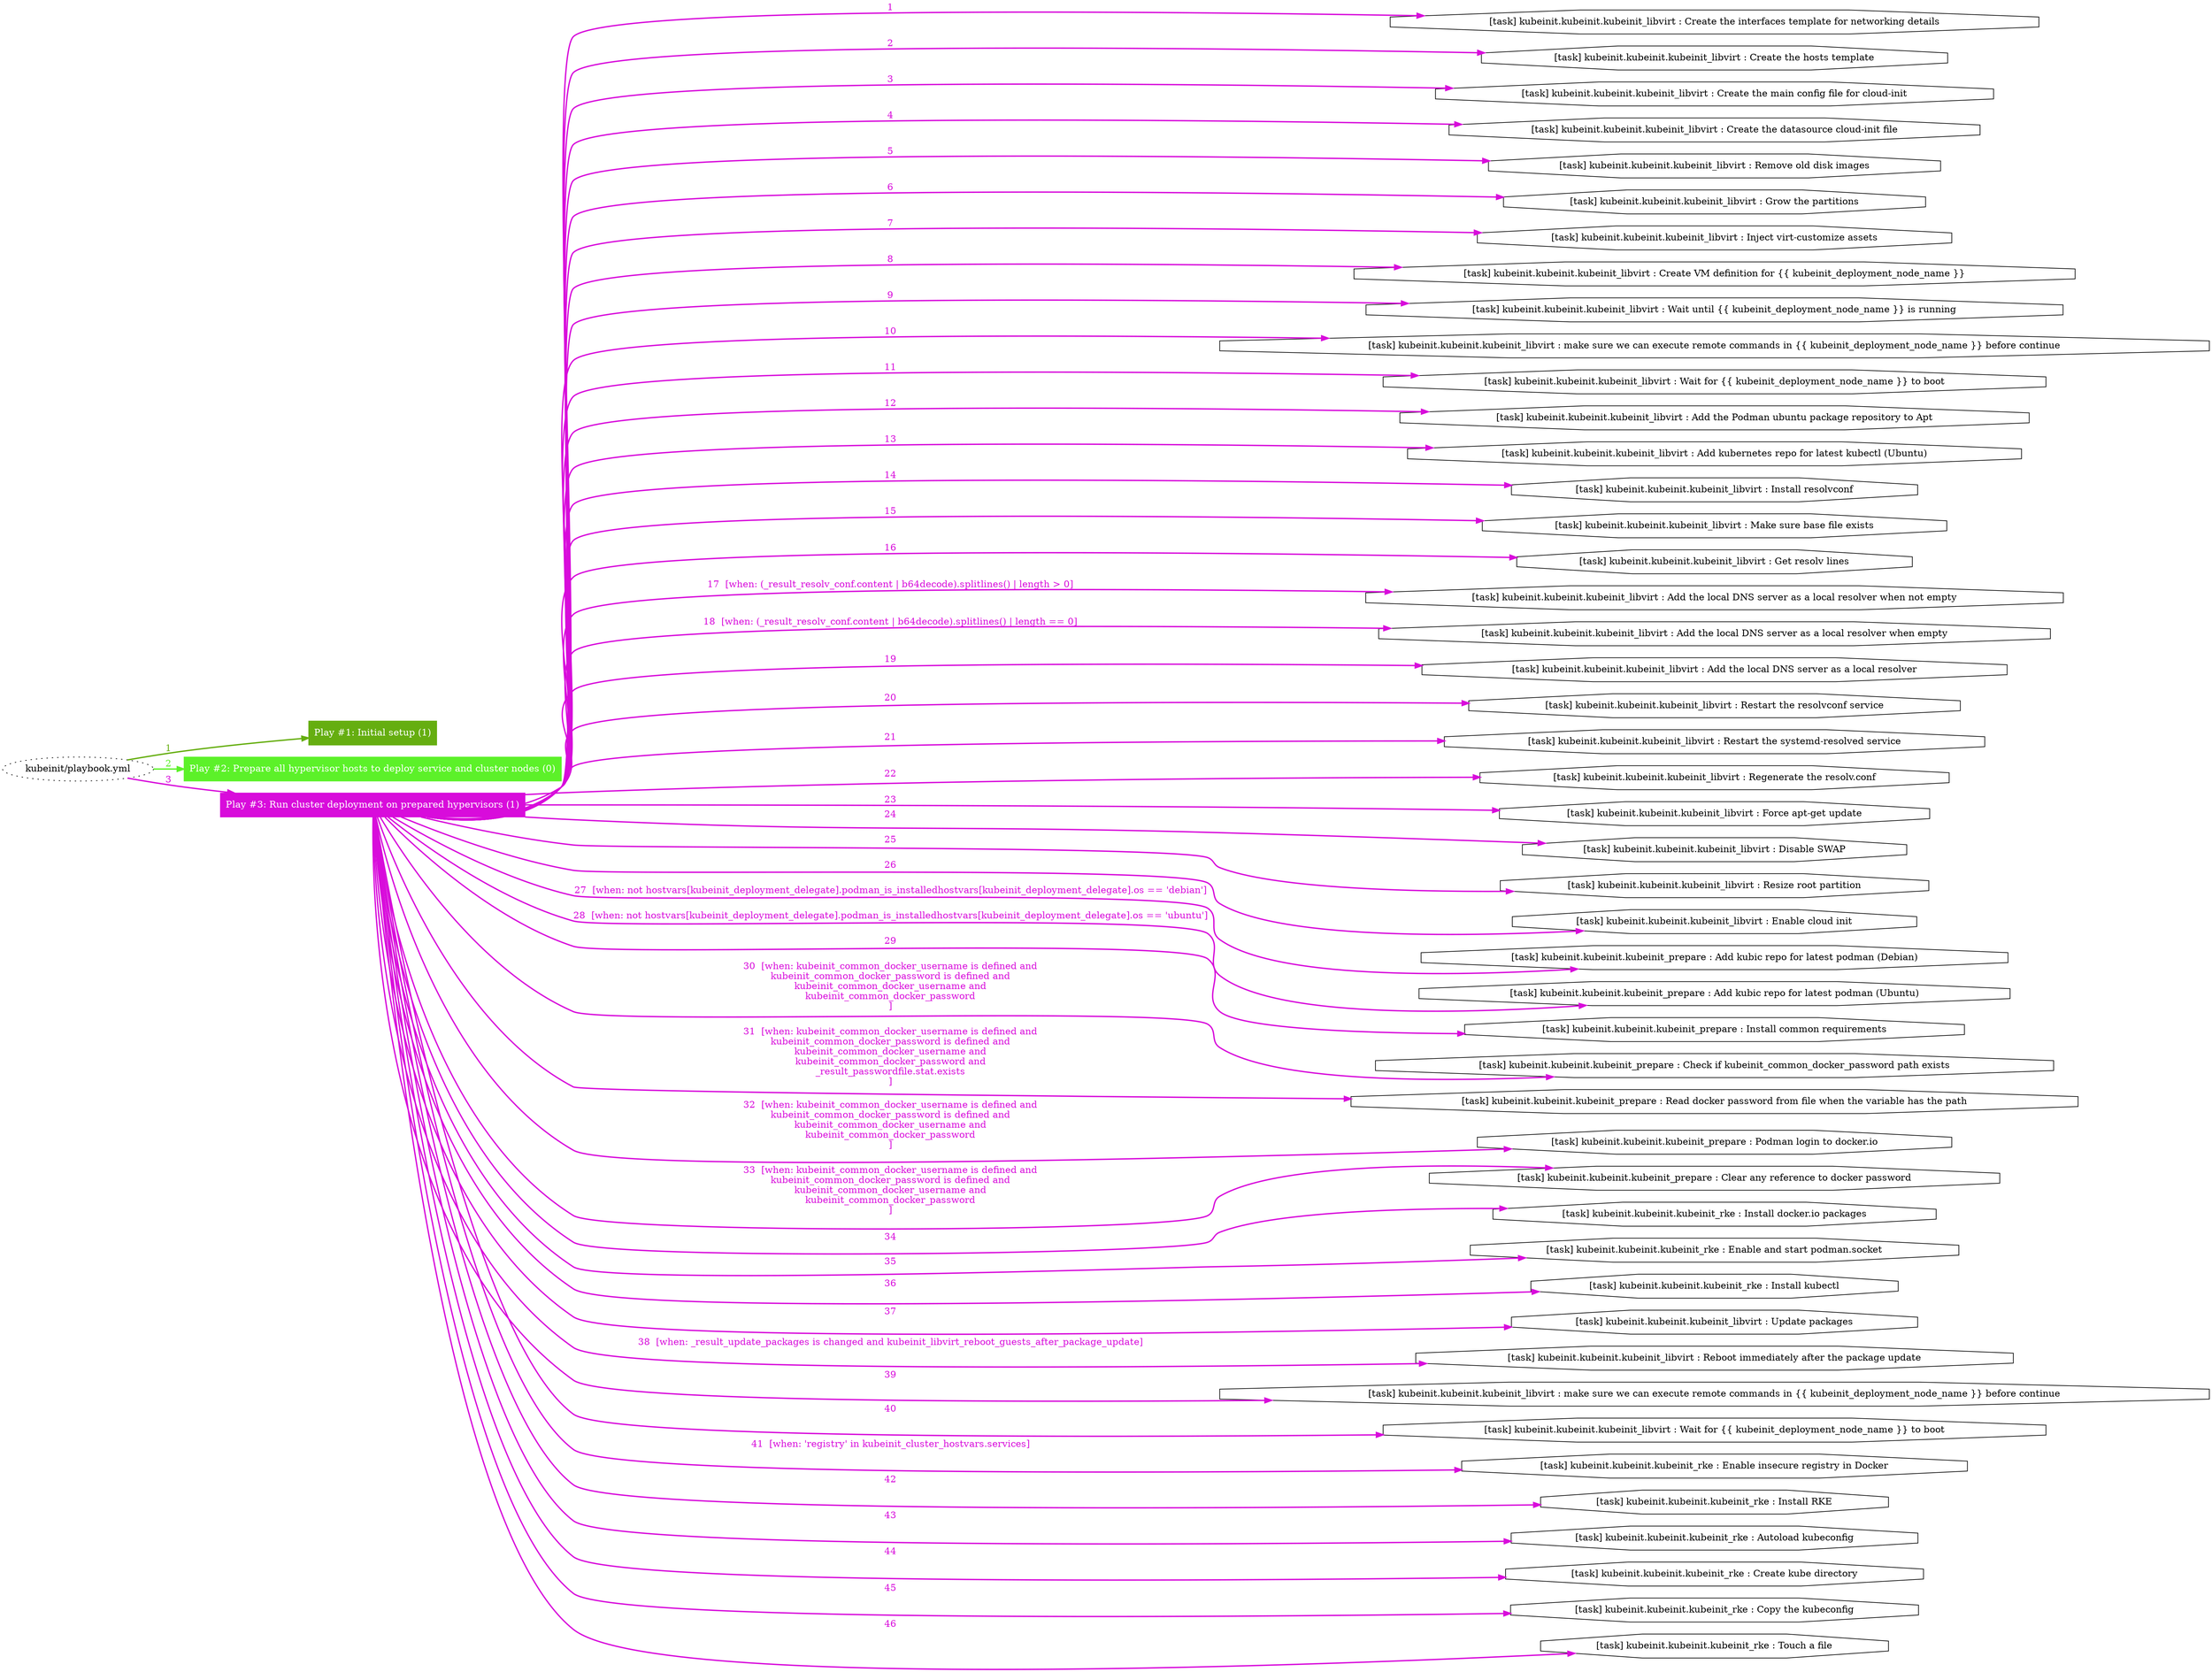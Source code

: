 digraph "kubeinit/playbook.yml "{
	graph [concentrate=true ordering=in rankdir=LR ratio=fill]
	edge [esep=5 sep=10]
	"kubeinit/playbook.yml" [id=root_node style=dotted]
	subgraph "Play #1: Initial setup (1) "{
		"Play #1: Initial setup (1)" [color="#65ae10" fontcolor="#ffffff" id="play_c07d5aa7-c6ce-4e37-bd6f-b4504a38bc75" shape=box style=filled tooltip=localhost]
		"kubeinit/playbook.yml" -> "Play #1: Initial setup (1)" [label=1 color="#65ae10" fontcolor="#65ae10" id="edge_9b44bac6-4543-41a5-8fc7-d7088017e7b1" style=bold]
	}
	subgraph "Play #2: Prepare all hypervisor hosts to deploy service and cluster nodes (0) "{
		"Play #2: Prepare all hypervisor hosts to deploy service and cluster nodes (0)" [color="#5cf129" fontcolor="#ffffff" id="play_2e40d09a-eb04-4006-b14e-2e54177b2ce5" shape=box style=filled tooltip=""]
		"kubeinit/playbook.yml" -> "Play #2: Prepare all hypervisor hosts to deploy service and cluster nodes (0)" [label=2 color="#5cf129" fontcolor="#5cf129" id="edge_8a71aac3-44c8-4005-b67f-82fdd86662b0" style=bold]
	}
	subgraph "Play #3: Run cluster deployment on prepared hypervisors (1) "{
		"Play #3: Run cluster deployment on prepared hypervisors (1)" [color="#d80cdb" fontcolor="#ffffff" id="play_62dbe7dc-d86d-4567-b332-2e758ae8db63" shape=box style=filled tooltip=localhost]
		"kubeinit/playbook.yml" -> "Play #3: Run cluster deployment on prepared hypervisors (1)" [label=3 color="#d80cdb" fontcolor="#d80cdb" id="edge_7effc613-b787-4564-bd04-e510c5350e4f" style=bold]
		"task_8211b421-31de-4ff8-8b83-499608f4374c" [label="[task] kubeinit.kubeinit.kubeinit_libvirt : Create the interfaces template for networking details" id="task_8211b421-31de-4ff8-8b83-499608f4374c" shape=octagon tooltip="[task] kubeinit.kubeinit.kubeinit_libvirt : Create the interfaces template for networking details"]
		"Play #3: Run cluster deployment on prepared hypervisors (1)" -> "task_8211b421-31de-4ff8-8b83-499608f4374c" [label=1 color="#d80cdb" fontcolor="#d80cdb" id="edge_dc881150-4096-44b4-bc10-d3662fe0eec1" style=bold]
		"task_0a9773c1-4edf-436d-893f-126219ed5c95" [label="[task] kubeinit.kubeinit.kubeinit_libvirt : Create the hosts template" id="task_0a9773c1-4edf-436d-893f-126219ed5c95" shape=octagon tooltip="[task] kubeinit.kubeinit.kubeinit_libvirt : Create the hosts template"]
		"Play #3: Run cluster deployment on prepared hypervisors (1)" -> "task_0a9773c1-4edf-436d-893f-126219ed5c95" [label=2 color="#d80cdb" fontcolor="#d80cdb" id="edge_7d2636c6-d339-4a34-b49f-f65da84e36a0" style=bold]
		"task_e2a3caa8-2b9e-4016-9387-467c1a0bb6e2" [label="[task] kubeinit.kubeinit.kubeinit_libvirt : Create the main config file for cloud-init" id="task_e2a3caa8-2b9e-4016-9387-467c1a0bb6e2" shape=octagon tooltip="[task] kubeinit.kubeinit.kubeinit_libvirt : Create the main config file for cloud-init"]
		"Play #3: Run cluster deployment on prepared hypervisors (1)" -> "task_e2a3caa8-2b9e-4016-9387-467c1a0bb6e2" [label=3 color="#d80cdb" fontcolor="#d80cdb" id="edge_8ea1a16f-e418-4c6d-952f-25dda0d632ab" style=bold]
		"task_c541582c-71a1-47dc-ad21-6e19438a8ee9" [label="[task] kubeinit.kubeinit.kubeinit_libvirt : Create the datasource cloud-init file" id="task_c541582c-71a1-47dc-ad21-6e19438a8ee9" shape=octagon tooltip="[task] kubeinit.kubeinit.kubeinit_libvirt : Create the datasource cloud-init file"]
		"Play #3: Run cluster deployment on prepared hypervisors (1)" -> "task_c541582c-71a1-47dc-ad21-6e19438a8ee9" [label=4 color="#d80cdb" fontcolor="#d80cdb" id="edge_7102cc97-b059-49e7-b42a-efc3b68cdca6" style=bold]
		"task_d54c4cd2-c8ef-4fbf-8ff9-cc2bcbff45db" [label="[task] kubeinit.kubeinit.kubeinit_libvirt : Remove old disk images" id="task_d54c4cd2-c8ef-4fbf-8ff9-cc2bcbff45db" shape=octagon tooltip="[task] kubeinit.kubeinit.kubeinit_libvirt : Remove old disk images"]
		"Play #3: Run cluster deployment on prepared hypervisors (1)" -> "task_d54c4cd2-c8ef-4fbf-8ff9-cc2bcbff45db" [label=5 color="#d80cdb" fontcolor="#d80cdb" id="edge_b1133310-3a27-4319-8738-980e1007f6f6" style=bold]
		"task_7c40edb6-5b2f-49b1-b7cf-e1a1463c9b2f" [label="[task] kubeinit.kubeinit.kubeinit_libvirt : Grow the partitions" id="task_7c40edb6-5b2f-49b1-b7cf-e1a1463c9b2f" shape=octagon tooltip="[task] kubeinit.kubeinit.kubeinit_libvirt : Grow the partitions"]
		"Play #3: Run cluster deployment on prepared hypervisors (1)" -> "task_7c40edb6-5b2f-49b1-b7cf-e1a1463c9b2f" [label=6 color="#d80cdb" fontcolor="#d80cdb" id="edge_824578a4-8cd4-4b9e-b24c-baa1464ea53b" style=bold]
		"task_aa9eaca2-a553-40fb-9cab-d17adba576be" [label="[task] kubeinit.kubeinit.kubeinit_libvirt : Inject virt-customize assets" id="task_aa9eaca2-a553-40fb-9cab-d17adba576be" shape=octagon tooltip="[task] kubeinit.kubeinit.kubeinit_libvirt : Inject virt-customize assets"]
		"Play #3: Run cluster deployment on prepared hypervisors (1)" -> "task_aa9eaca2-a553-40fb-9cab-d17adba576be" [label=7 color="#d80cdb" fontcolor="#d80cdb" id="edge_fb58a572-3911-404c-b7a4-b3eae5fe02bd" style=bold]
		"task_699f3db9-ca14-4236-9581-0f76b25f3bfa" [label="[task] kubeinit.kubeinit.kubeinit_libvirt : Create VM definition for {{ kubeinit_deployment_node_name }}" id="task_699f3db9-ca14-4236-9581-0f76b25f3bfa" shape=octagon tooltip="[task] kubeinit.kubeinit.kubeinit_libvirt : Create VM definition for {{ kubeinit_deployment_node_name }}"]
		"Play #3: Run cluster deployment on prepared hypervisors (1)" -> "task_699f3db9-ca14-4236-9581-0f76b25f3bfa" [label=8 color="#d80cdb" fontcolor="#d80cdb" id="edge_7e074121-1159-4e1f-85eb-042c8574e304" style=bold]
		"task_f7432d93-9bc7-44a4-b653-66df3269f5fc" [label="[task] kubeinit.kubeinit.kubeinit_libvirt : Wait until {{ kubeinit_deployment_node_name }} is running" id="task_f7432d93-9bc7-44a4-b653-66df3269f5fc" shape=octagon tooltip="[task] kubeinit.kubeinit.kubeinit_libvirt : Wait until {{ kubeinit_deployment_node_name }} is running"]
		"Play #3: Run cluster deployment on prepared hypervisors (1)" -> "task_f7432d93-9bc7-44a4-b653-66df3269f5fc" [label=9 color="#d80cdb" fontcolor="#d80cdb" id="edge_8987fd19-b702-4700-800a-ae7054c77039" style=bold]
		"task_aaf77f95-f825-440a-8451-65393c120f28" [label="[task] kubeinit.kubeinit.kubeinit_libvirt : make sure we can execute remote commands in {{ kubeinit_deployment_node_name }} before continue" id="task_aaf77f95-f825-440a-8451-65393c120f28" shape=octagon tooltip="[task] kubeinit.kubeinit.kubeinit_libvirt : make sure we can execute remote commands in {{ kubeinit_deployment_node_name }} before continue"]
		"Play #3: Run cluster deployment on prepared hypervisors (1)" -> "task_aaf77f95-f825-440a-8451-65393c120f28" [label=10 color="#d80cdb" fontcolor="#d80cdb" id="edge_4f095d7d-4fc8-479f-9fbe-a12758578b8e" style=bold]
		"task_542b7d6b-5521-48b9-adce-d6dbf6d7acd1" [label="[task] kubeinit.kubeinit.kubeinit_libvirt : Wait for {{ kubeinit_deployment_node_name }} to boot" id="task_542b7d6b-5521-48b9-adce-d6dbf6d7acd1" shape=octagon tooltip="[task] kubeinit.kubeinit.kubeinit_libvirt : Wait for {{ kubeinit_deployment_node_name }} to boot"]
		"Play #3: Run cluster deployment on prepared hypervisors (1)" -> "task_542b7d6b-5521-48b9-adce-d6dbf6d7acd1" [label=11 color="#d80cdb" fontcolor="#d80cdb" id="edge_1ec87fc8-5bbd-4c38-9dc2-bd98fad82a08" style=bold]
		"task_c9dd2a03-72db-436c-9552-0e096b4e0ac7" [label="[task] kubeinit.kubeinit.kubeinit_libvirt : Add the Podman ubuntu package repository to Apt" id="task_c9dd2a03-72db-436c-9552-0e096b4e0ac7" shape=octagon tooltip="[task] kubeinit.kubeinit.kubeinit_libvirt : Add the Podman ubuntu package repository to Apt"]
		"Play #3: Run cluster deployment on prepared hypervisors (1)" -> "task_c9dd2a03-72db-436c-9552-0e096b4e0ac7" [label=12 color="#d80cdb" fontcolor="#d80cdb" id="edge_42a042be-a2bc-4d4a-9d2d-7c6b9899dd58" style=bold]
		"task_492fb22f-1517-4242-a239-975de1abbab1" [label="[task] kubeinit.kubeinit.kubeinit_libvirt : Add kubernetes repo for latest kubectl (Ubuntu)" id="task_492fb22f-1517-4242-a239-975de1abbab1" shape=octagon tooltip="[task] kubeinit.kubeinit.kubeinit_libvirt : Add kubernetes repo for latest kubectl (Ubuntu)"]
		"Play #3: Run cluster deployment on prepared hypervisors (1)" -> "task_492fb22f-1517-4242-a239-975de1abbab1" [label=13 color="#d80cdb" fontcolor="#d80cdb" id="edge_598cf6d9-5bde-4ada-96d8-481db8fe394c" style=bold]
		"task_99d40a85-4a29-4681-9a80-4fbe675798d5" [label="[task] kubeinit.kubeinit.kubeinit_libvirt : Install resolvconf" id="task_99d40a85-4a29-4681-9a80-4fbe675798d5" shape=octagon tooltip="[task] kubeinit.kubeinit.kubeinit_libvirt : Install resolvconf"]
		"Play #3: Run cluster deployment on prepared hypervisors (1)" -> "task_99d40a85-4a29-4681-9a80-4fbe675798d5" [label=14 color="#d80cdb" fontcolor="#d80cdb" id="edge_2ed99d0d-6e70-4583-8484-a1252b2d804c" style=bold]
		"task_21627e10-e7a1-4a18-b2b6-6cfb96bd3e1f" [label="[task] kubeinit.kubeinit.kubeinit_libvirt : Make sure base file exists" id="task_21627e10-e7a1-4a18-b2b6-6cfb96bd3e1f" shape=octagon tooltip="[task] kubeinit.kubeinit.kubeinit_libvirt : Make sure base file exists"]
		"Play #3: Run cluster deployment on prepared hypervisors (1)" -> "task_21627e10-e7a1-4a18-b2b6-6cfb96bd3e1f" [label=15 color="#d80cdb" fontcolor="#d80cdb" id="edge_60ad9e75-0964-4dd2-8bd2-5dc9245bdd66" style=bold]
		"task_d30ab704-66a0-4cdd-9fe2-50ceef9a514c" [label="[task] kubeinit.kubeinit.kubeinit_libvirt : Get resolv lines" id="task_d30ab704-66a0-4cdd-9fe2-50ceef9a514c" shape=octagon tooltip="[task] kubeinit.kubeinit.kubeinit_libvirt : Get resolv lines"]
		"Play #3: Run cluster deployment on prepared hypervisors (1)" -> "task_d30ab704-66a0-4cdd-9fe2-50ceef9a514c" [label=16 color="#d80cdb" fontcolor="#d80cdb" id="edge_aebea21a-46dd-4468-8958-43ecdc418e36" style=bold]
		"task_5f432ea0-6d05-4bce-9525-ea5dbdd10284" [label="[task] kubeinit.kubeinit.kubeinit_libvirt : Add the local DNS server as a local resolver when not empty" id="task_5f432ea0-6d05-4bce-9525-ea5dbdd10284" shape=octagon tooltip="[task] kubeinit.kubeinit.kubeinit_libvirt : Add the local DNS server as a local resolver when not empty"]
		"Play #3: Run cluster deployment on prepared hypervisors (1)" -> "task_5f432ea0-6d05-4bce-9525-ea5dbdd10284" [label="17  [when: (_result_resolv_conf.content | b64decode).splitlines() | length > 0]" color="#d80cdb" fontcolor="#d80cdb" id="edge_8d4e6c01-df12-4ee5-8e31-314b32655d98" style=bold]
		"task_7a7cb1d5-6665-4b36-95b3-5ff63c9830c4" [label="[task] kubeinit.kubeinit.kubeinit_libvirt : Add the local DNS server as a local resolver when empty" id="task_7a7cb1d5-6665-4b36-95b3-5ff63c9830c4" shape=octagon tooltip="[task] kubeinit.kubeinit.kubeinit_libvirt : Add the local DNS server as a local resolver when empty"]
		"Play #3: Run cluster deployment on prepared hypervisors (1)" -> "task_7a7cb1d5-6665-4b36-95b3-5ff63c9830c4" [label="18  [when: (_result_resolv_conf.content | b64decode).splitlines() | length == 0]" color="#d80cdb" fontcolor="#d80cdb" id="edge_860adae6-f322-4997-92bb-7ff14cd85994" style=bold]
		"task_5a4822bd-d519-49b0-aa0c-93aa8dc2dfdb" [label="[task] kubeinit.kubeinit.kubeinit_libvirt : Add the local DNS server as a local resolver" id="task_5a4822bd-d519-49b0-aa0c-93aa8dc2dfdb" shape=octagon tooltip="[task] kubeinit.kubeinit.kubeinit_libvirt : Add the local DNS server as a local resolver"]
		"Play #3: Run cluster deployment on prepared hypervisors (1)" -> "task_5a4822bd-d519-49b0-aa0c-93aa8dc2dfdb" [label=19 color="#d80cdb" fontcolor="#d80cdb" id="edge_27e3cb24-a09d-4b98-98f2-11479ecfee34" style=bold]
		"task_d0454b1d-bc3c-4950-a00f-1cd6ccf6295b" [label="[task] kubeinit.kubeinit.kubeinit_libvirt : Restart the resolvconf service" id="task_d0454b1d-bc3c-4950-a00f-1cd6ccf6295b" shape=octagon tooltip="[task] kubeinit.kubeinit.kubeinit_libvirt : Restart the resolvconf service"]
		"Play #3: Run cluster deployment on prepared hypervisors (1)" -> "task_d0454b1d-bc3c-4950-a00f-1cd6ccf6295b" [label=20 color="#d80cdb" fontcolor="#d80cdb" id="edge_613d189f-b5ef-4c32-8260-0e35e13d61c6" style=bold]
		"task_28108ef5-7912-43db-9b6c-50276f93f14b" [label="[task] kubeinit.kubeinit.kubeinit_libvirt : Restart the systemd-resolved service" id="task_28108ef5-7912-43db-9b6c-50276f93f14b" shape=octagon tooltip="[task] kubeinit.kubeinit.kubeinit_libvirt : Restart the systemd-resolved service"]
		"Play #3: Run cluster deployment on prepared hypervisors (1)" -> "task_28108ef5-7912-43db-9b6c-50276f93f14b" [label=21 color="#d80cdb" fontcolor="#d80cdb" id="edge_62f07c7f-7f58-48ed-8d1b-951aa12ca41b" style=bold]
		"task_e8676d9c-2fed-4fe2-a7ef-6bf4848f402f" [label="[task] kubeinit.kubeinit.kubeinit_libvirt : Regenerate the resolv.conf" id="task_e8676d9c-2fed-4fe2-a7ef-6bf4848f402f" shape=octagon tooltip="[task] kubeinit.kubeinit.kubeinit_libvirt : Regenerate the resolv.conf"]
		"Play #3: Run cluster deployment on prepared hypervisors (1)" -> "task_e8676d9c-2fed-4fe2-a7ef-6bf4848f402f" [label=22 color="#d80cdb" fontcolor="#d80cdb" id="edge_258b4b63-a1d5-4e59-bcf3-c20df2eb7789" style=bold]
		"task_fbb126f6-eec0-40c6-a8bd-80f00abcba9d" [label="[task] kubeinit.kubeinit.kubeinit_libvirt : Force apt-get update" id="task_fbb126f6-eec0-40c6-a8bd-80f00abcba9d" shape=octagon tooltip="[task] kubeinit.kubeinit.kubeinit_libvirt : Force apt-get update"]
		"Play #3: Run cluster deployment on prepared hypervisors (1)" -> "task_fbb126f6-eec0-40c6-a8bd-80f00abcba9d" [label=23 color="#d80cdb" fontcolor="#d80cdb" id="edge_5b6bb2da-8e68-406d-8b40-456c862ac68c" style=bold]
		"task_4b7e021d-73e7-46ed-bfaa-c920e9d4f753" [label="[task] kubeinit.kubeinit.kubeinit_libvirt : Disable SWAP" id="task_4b7e021d-73e7-46ed-bfaa-c920e9d4f753" shape=octagon tooltip="[task] kubeinit.kubeinit.kubeinit_libvirt : Disable SWAP"]
		"Play #3: Run cluster deployment on prepared hypervisors (1)" -> "task_4b7e021d-73e7-46ed-bfaa-c920e9d4f753" [label=24 color="#d80cdb" fontcolor="#d80cdb" id="edge_a972b67c-7ac5-4b11-a987-677880a4e975" style=bold]
		"task_f5b638ea-cf2f-4cbf-843e-f2f708385812" [label="[task] kubeinit.kubeinit.kubeinit_libvirt : Resize root partition" id="task_f5b638ea-cf2f-4cbf-843e-f2f708385812" shape=octagon tooltip="[task] kubeinit.kubeinit.kubeinit_libvirt : Resize root partition"]
		"Play #3: Run cluster deployment on prepared hypervisors (1)" -> "task_f5b638ea-cf2f-4cbf-843e-f2f708385812" [label=25 color="#d80cdb" fontcolor="#d80cdb" id="edge_b8a44326-4e54-4c26-a989-e81676930982" style=bold]
		"task_b78c52ab-f5d1-4bbd-af37-b81deb5c8f7b" [label="[task] kubeinit.kubeinit.kubeinit_libvirt : Enable cloud init" id="task_b78c52ab-f5d1-4bbd-af37-b81deb5c8f7b" shape=octagon tooltip="[task] kubeinit.kubeinit.kubeinit_libvirt : Enable cloud init"]
		"Play #3: Run cluster deployment on prepared hypervisors (1)" -> "task_b78c52ab-f5d1-4bbd-af37-b81deb5c8f7b" [label=26 color="#d80cdb" fontcolor="#d80cdb" id="edge_108ce242-e4e1-4674-8a5f-56fb86db2be7" style=bold]
		"task_942d1288-3fc5-4b42-9d51-21a2314e90ae" [label="[task] kubeinit.kubeinit.kubeinit_prepare : Add kubic repo for latest podman (Debian)" id="task_942d1288-3fc5-4b42-9d51-21a2314e90ae" shape=octagon tooltip="[task] kubeinit.kubeinit.kubeinit_prepare : Add kubic repo for latest podman (Debian)"]
		"Play #3: Run cluster deployment on prepared hypervisors (1)" -> "task_942d1288-3fc5-4b42-9d51-21a2314e90ae" [label="27  [when: not hostvars[kubeinit_deployment_delegate].podman_is_installedhostvars[kubeinit_deployment_delegate].os == 'debian']" color="#d80cdb" fontcolor="#d80cdb" id="edge_68915b28-3682-472c-b194-df6810dc909d" style=bold]
		"task_aa4c37e1-709f-4c2a-a33e-7064809862b4" [label="[task] kubeinit.kubeinit.kubeinit_prepare : Add kubic repo for latest podman (Ubuntu)" id="task_aa4c37e1-709f-4c2a-a33e-7064809862b4" shape=octagon tooltip="[task] kubeinit.kubeinit.kubeinit_prepare : Add kubic repo for latest podman (Ubuntu)"]
		"Play #3: Run cluster deployment on prepared hypervisors (1)" -> "task_aa4c37e1-709f-4c2a-a33e-7064809862b4" [label="28  [when: not hostvars[kubeinit_deployment_delegate].podman_is_installedhostvars[kubeinit_deployment_delegate].os == 'ubuntu']" color="#d80cdb" fontcolor="#d80cdb" id="edge_6f05a56b-d991-4497-8ac2-47afee2093de" style=bold]
		"task_fe90c9ae-8f5a-4717-a7f7-efe4329b9a55" [label="[task] kubeinit.kubeinit.kubeinit_prepare : Install common requirements" id="task_fe90c9ae-8f5a-4717-a7f7-efe4329b9a55" shape=octagon tooltip="[task] kubeinit.kubeinit.kubeinit_prepare : Install common requirements"]
		"Play #3: Run cluster deployment on prepared hypervisors (1)" -> "task_fe90c9ae-8f5a-4717-a7f7-efe4329b9a55" [label=29 color="#d80cdb" fontcolor="#d80cdb" id="edge_1611398d-3c20-45e0-992d-9a598202868a" style=bold]
		"task_5bc3042f-ff68-45f5-915a-c4ecc8fa4675" [label="[task] kubeinit.kubeinit.kubeinit_prepare : Check if kubeinit_common_docker_password path exists" id="task_5bc3042f-ff68-45f5-915a-c4ecc8fa4675" shape=octagon tooltip="[task] kubeinit.kubeinit.kubeinit_prepare : Check if kubeinit_common_docker_password path exists"]
		"Play #3: Run cluster deployment on prepared hypervisors (1)" -> "task_5bc3042f-ff68-45f5-915a-c4ecc8fa4675" [label="30  [when: kubeinit_common_docker_username is defined and
kubeinit_common_docker_password is defined and
kubeinit_common_docker_username and
kubeinit_common_docker_password
]" color="#d80cdb" fontcolor="#d80cdb" id="edge_1353da6b-94ff-4e90-80e2-ee93513434f4" style=bold]
		"task_84cae971-b7d1-4230-9077-4a3606e9f13a" [label="[task] kubeinit.kubeinit.kubeinit_prepare : Read docker password from file when the variable has the path" id="task_84cae971-b7d1-4230-9077-4a3606e9f13a" shape=octagon tooltip="[task] kubeinit.kubeinit.kubeinit_prepare : Read docker password from file when the variable has the path"]
		"Play #3: Run cluster deployment on prepared hypervisors (1)" -> "task_84cae971-b7d1-4230-9077-4a3606e9f13a" [label="31  [when: kubeinit_common_docker_username is defined and
kubeinit_common_docker_password is defined and
kubeinit_common_docker_username and
kubeinit_common_docker_password and
_result_passwordfile.stat.exists
]" color="#d80cdb" fontcolor="#d80cdb" id="edge_a5f3ff6a-95e6-4abc-80d1-18638b28b808" style=bold]
		"task_c474ec04-65fa-446d-b86a-e7584b9527c5" [label="[task] kubeinit.kubeinit.kubeinit_prepare : Podman login to docker.io" id="task_c474ec04-65fa-446d-b86a-e7584b9527c5" shape=octagon tooltip="[task] kubeinit.kubeinit.kubeinit_prepare : Podman login to docker.io"]
		"Play #3: Run cluster deployment on prepared hypervisors (1)" -> "task_c474ec04-65fa-446d-b86a-e7584b9527c5" [label="32  [when: kubeinit_common_docker_username is defined and
kubeinit_common_docker_password is defined and
kubeinit_common_docker_username and
kubeinit_common_docker_password
]" color="#d80cdb" fontcolor="#d80cdb" id="edge_72462d4a-a48e-40f7-9569-4fbfa9ab9c1e" style=bold]
		"task_fef49632-85f3-4510-a239-4f2c564acb43" [label="[task] kubeinit.kubeinit.kubeinit_prepare : Clear any reference to docker password" id="task_fef49632-85f3-4510-a239-4f2c564acb43" shape=octagon tooltip="[task] kubeinit.kubeinit.kubeinit_prepare : Clear any reference to docker password"]
		"Play #3: Run cluster deployment on prepared hypervisors (1)" -> "task_fef49632-85f3-4510-a239-4f2c564acb43" [label="33  [when: kubeinit_common_docker_username is defined and
kubeinit_common_docker_password is defined and
kubeinit_common_docker_username and
kubeinit_common_docker_password
]" color="#d80cdb" fontcolor="#d80cdb" id="edge_8a4b6458-3f65-4e5b-81a4-4ca54387c1f2" style=bold]
		"task_e006b398-603b-4b23-a01c-4cfb51fe4b7f" [label="[task] kubeinit.kubeinit.kubeinit_rke : Install docker.io packages" id="task_e006b398-603b-4b23-a01c-4cfb51fe4b7f" shape=octagon tooltip="[task] kubeinit.kubeinit.kubeinit_rke : Install docker.io packages"]
		"Play #3: Run cluster deployment on prepared hypervisors (1)" -> "task_e006b398-603b-4b23-a01c-4cfb51fe4b7f" [label=34 color="#d80cdb" fontcolor="#d80cdb" id="edge_2cdb9ed8-c159-4ce5-a65c-86b8377560d3" style=bold]
		"task_00e25da7-a3f5-41e1-bc0e-ea3d4d7704ea" [label="[task] kubeinit.kubeinit.kubeinit_rke : Enable and start podman.socket" id="task_00e25da7-a3f5-41e1-bc0e-ea3d4d7704ea" shape=octagon tooltip="[task] kubeinit.kubeinit.kubeinit_rke : Enable and start podman.socket"]
		"Play #3: Run cluster deployment on prepared hypervisors (1)" -> "task_00e25da7-a3f5-41e1-bc0e-ea3d4d7704ea" [label=35 color="#d80cdb" fontcolor="#d80cdb" id="edge_669c9e07-e1e3-4d30-84d1-471679385441" style=bold]
		"task_e06f3b7d-8087-4f77-91e3-5828f41a9e3d" [label="[task] kubeinit.kubeinit.kubeinit_rke : Install kubectl" id="task_e06f3b7d-8087-4f77-91e3-5828f41a9e3d" shape=octagon tooltip="[task] kubeinit.kubeinit.kubeinit_rke : Install kubectl"]
		"Play #3: Run cluster deployment on prepared hypervisors (1)" -> "task_e06f3b7d-8087-4f77-91e3-5828f41a9e3d" [label=36 color="#d80cdb" fontcolor="#d80cdb" id="edge_1a5ee0d1-d030-4533-a865-66cf08c33fb7" style=bold]
		"task_7f7324fd-b751-4396-96ac-ee9a178fdc42" [label="[task] kubeinit.kubeinit.kubeinit_libvirt : Update packages" id="task_7f7324fd-b751-4396-96ac-ee9a178fdc42" shape=octagon tooltip="[task] kubeinit.kubeinit.kubeinit_libvirt : Update packages"]
		"Play #3: Run cluster deployment on prepared hypervisors (1)" -> "task_7f7324fd-b751-4396-96ac-ee9a178fdc42" [label=37 color="#d80cdb" fontcolor="#d80cdb" id="edge_bbb8cabf-5802-4d71-9aef-464a873231d5" style=bold]
		"task_83218ddf-ad72-4478-9d58-d3c2e7f3e141" [label="[task] kubeinit.kubeinit.kubeinit_libvirt : Reboot immediately after the package update" id="task_83218ddf-ad72-4478-9d58-d3c2e7f3e141" shape=octagon tooltip="[task] kubeinit.kubeinit.kubeinit_libvirt : Reboot immediately after the package update"]
		"Play #3: Run cluster deployment on prepared hypervisors (1)" -> "task_83218ddf-ad72-4478-9d58-d3c2e7f3e141" [label="38  [when: _result_update_packages is changed and kubeinit_libvirt_reboot_guests_after_package_update]" color="#d80cdb" fontcolor="#d80cdb" id="edge_36e1dabe-f99c-4dd6-a7ea-1954183b9e8c" style=bold]
		"task_d2cbb40e-7638-4c0e-b5f8-c324d96985dd" [label="[task] kubeinit.kubeinit.kubeinit_libvirt : make sure we can execute remote commands in {{ kubeinit_deployment_node_name }} before continue" id="task_d2cbb40e-7638-4c0e-b5f8-c324d96985dd" shape=octagon tooltip="[task] kubeinit.kubeinit.kubeinit_libvirt : make sure we can execute remote commands in {{ kubeinit_deployment_node_name }} before continue"]
		"Play #3: Run cluster deployment on prepared hypervisors (1)" -> "task_d2cbb40e-7638-4c0e-b5f8-c324d96985dd" [label=39 color="#d80cdb" fontcolor="#d80cdb" id="edge_876d35eb-277f-4a64-8e7b-50aab680e459" style=bold]
		"task_c0ca5e29-b5be-440b-95c8-eb76d4cc4b38" [label="[task] kubeinit.kubeinit.kubeinit_libvirt : Wait for {{ kubeinit_deployment_node_name }} to boot" id="task_c0ca5e29-b5be-440b-95c8-eb76d4cc4b38" shape=octagon tooltip="[task] kubeinit.kubeinit.kubeinit_libvirt : Wait for {{ kubeinit_deployment_node_name }} to boot"]
		"Play #3: Run cluster deployment on prepared hypervisors (1)" -> "task_c0ca5e29-b5be-440b-95c8-eb76d4cc4b38" [label=40 color="#d80cdb" fontcolor="#d80cdb" id="edge_0622e869-d149-4af5-9b06-78e5ef36713f" style=bold]
		"task_3df99c59-a04b-473e-a5df-2b17ef6127be" [label="[task] kubeinit.kubeinit.kubeinit_rke : Enable insecure registry in Docker" id="task_3df99c59-a04b-473e-a5df-2b17ef6127be" shape=octagon tooltip="[task] kubeinit.kubeinit.kubeinit_rke : Enable insecure registry in Docker"]
		"Play #3: Run cluster deployment on prepared hypervisors (1)" -> "task_3df99c59-a04b-473e-a5df-2b17ef6127be" [label="41  [when: 'registry' in kubeinit_cluster_hostvars.services]" color="#d80cdb" fontcolor="#d80cdb" id="edge_db0d2016-f5e5-4c76-a7e9-cdf04a3c5ff8" style=bold]
		"task_d8ebd3f6-e159-4997-a446-e380ad606793" [label="[task] kubeinit.kubeinit.kubeinit_rke : Install RKE" id="task_d8ebd3f6-e159-4997-a446-e380ad606793" shape=octagon tooltip="[task] kubeinit.kubeinit.kubeinit_rke : Install RKE"]
		"Play #3: Run cluster deployment on prepared hypervisors (1)" -> "task_d8ebd3f6-e159-4997-a446-e380ad606793" [label=42 color="#d80cdb" fontcolor="#d80cdb" id="edge_c2d17f5f-6e12-4a44-b330-5e527225628d" style=bold]
		"task_8bf4b1ef-d7d6-4896-bbd3-c7670e39d0e7" [label="[task] kubeinit.kubeinit.kubeinit_rke : Autoload kubeconfig" id="task_8bf4b1ef-d7d6-4896-bbd3-c7670e39d0e7" shape=octagon tooltip="[task] kubeinit.kubeinit.kubeinit_rke : Autoload kubeconfig"]
		"Play #3: Run cluster deployment on prepared hypervisors (1)" -> "task_8bf4b1ef-d7d6-4896-bbd3-c7670e39d0e7" [label=43 color="#d80cdb" fontcolor="#d80cdb" id="edge_27ed63d2-6c6f-4772-bb4a-3560feaabc81" style=bold]
		"task_b2064582-e0c8-42f0-9112-1493e5430b99" [label="[task] kubeinit.kubeinit.kubeinit_rke : Create kube directory" id="task_b2064582-e0c8-42f0-9112-1493e5430b99" shape=octagon tooltip="[task] kubeinit.kubeinit.kubeinit_rke : Create kube directory"]
		"Play #3: Run cluster deployment on prepared hypervisors (1)" -> "task_b2064582-e0c8-42f0-9112-1493e5430b99" [label=44 color="#d80cdb" fontcolor="#d80cdb" id="edge_7500e1f0-8361-4cab-84b5-d3185370f1b2" style=bold]
		"task_51f2929a-6b98-403e-8068-30b7ab415599" [label="[task] kubeinit.kubeinit.kubeinit_rke : Copy the kubeconfig" id="task_51f2929a-6b98-403e-8068-30b7ab415599" shape=octagon tooltip="[task] kubeinit.kubeinit.kubeinit_rke : Copy the kubeconfig"]
		"Play #3: Run cluster deployment on prepared hypervisors (1)" -> "task_51f2929a-6b98-403e-8068-30b7ab415599" [label=45 color="#d80cdb" fontcolor="#d80cdb" id="edge_c44ca7cf-8f9b-440e-90b0-1d72f121a1de" style=bold]
		"task_e8bfde75-9b9d-44da-9f56-30d362eb5058" [label="[task] kubeinit.kubeinit.kubeinit_rke : Touch a file" id="task_e8bfde75-9b9d-44da-9f56-30d362eb5058" shape=octagon tooltip="[task] kubeinit.kubeinit.kubeinit_rke : Touch a file"]
		"Play #3: Run cluster deployment on prepared hypervisors (1)" -> "task_e8bfde75-9b9d-44da-9f56-30d362eb5058" [label=46 color="#d80cdb" fontcolor="#d80cdb" id="edge_42b57fb6-a458-47c1-a1c0-cf62ae3038ae" style=bold]
	}
}
